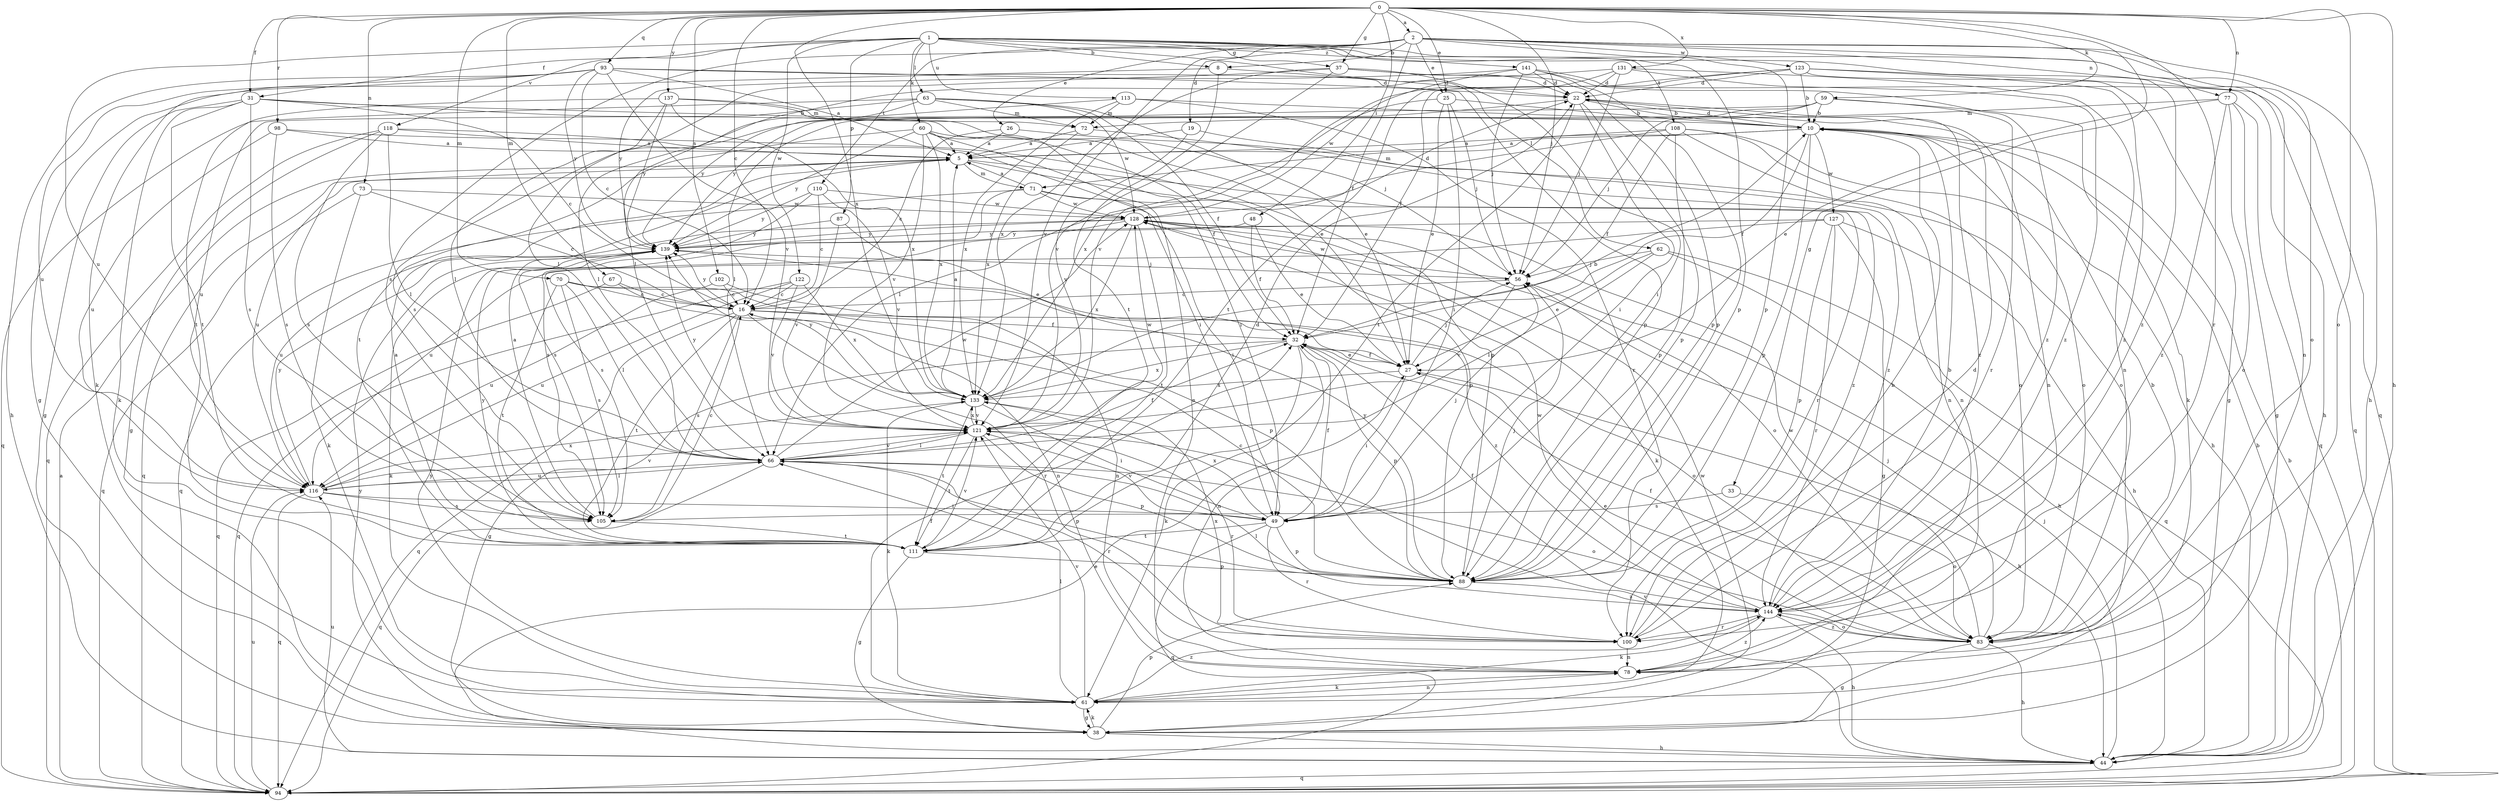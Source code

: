 strict digraph  {
0;
1;
2;
5;
8;
10;
16;
19;
22;
25;
26;
27;
31;
32;
33;
37;
38;
44;
48;
49;
56;
59;
60;
61;
62;
63;
66;
67;
70;
71;
72;
73;
77;
78;
83;
87;
88;
93;
94;
98;
100;
102;
105;
108;
110;
111;
113;
116;
118;
121;
122;
123;
127;
128;
131;
133;
137;
139;
141;
144;
0 -> 2  [label=a];
0 -> 16  [label=c];
0 -> 25  [label=e];
0 -> 31  [label=f];
0 -> 33  [label=g];
0 -> 37  [label=g];
0 -> 44  [label=h];
0 -> 48  [label=i];
0 -> 56  [label=j];
0 -> 59  [label=k];
0 -> 67  [label=m];
0 -> 70  [label=m];
0 -> 73  [label=n];
0 -> 77  [label=n];
0 -> 83  [label=o];
0 -> 93  [label=q];
0 -> 98  [label=r];
0 -> 100  [label=r];
0 -> 102  [label=s];
0 -> 131  [label=x];
0 -> 133  [label=x];
0 -> 137  [label=y];
1 -> 8  [label=b];
1 -> 31  [label=f];
1 -> 37  [label=g];
1 -> 60  [label=k];
1 -> 62  [label=l];
1 -> 63  [label=l];
1 -> 87  [label=p];
1 -> 88  [label=p];
1 -> 94  [label=q];
1 -> 108  [label=t];
1 -> 113  [label=u];
1 -> 116  [label=u];
1 -> 118  [label=v];
1 -> 122  [label=w];
1 -> 141  [label=z];
1 -> 144  [label=z];
2 -> 8  [label=b];
2 -> 19  [label=d];
2 -> 25  [label=e];
2 -> 26  [label=e];
2 -> 32  [label=f];
2 -> 44  [label=h];
2 -> 77  [label=n];
2 -> 78  [label=n];
2 -> 83  [label=o];
2 -> 88  [label=p];
2 -> 105  [label=s];
2 -> 110  [label=t];
2 -> 121  [label=v];
2 -> 123  [label=w];
5 -> 71  [label=m];
5 -> 94  [label=q];
5 -> 100  [label=r];
5 -> 116  [label=u];
5 -> 144  [label=z];
8 -> 22  [label=d];
8 -> 38  [label=g];
8 -> 111  [label=t];
10 -> 5  [label=a];
10 -> 22  [label=d];
10 -> 32  [label=f];
10 -> 71  [label=m];
10 -> 83  [label=o];
10 -> 88  [label=p];
10 -> 127  [label=w];
16 -> 32  [label=f];
16 -> 83  [label=o];
16 -> 94  [label=q];
16 -> 100  [label=r];
16 -> 105  [label=s];
16 -> 111  [label=t];
16 -> 139  [label=y];
19 -> 5  [label=a];
19 -> 78  [label=n];
19 -> 121  [label=v];
22 -> 10  [label=b];
22 -> 49  [label=i];
22 -> 78  [label=n];
22 -> 88  [label=p];
22 -> 111  [label=t];
22 -> 139  [label=y];
25 -> 10  [label=b];
25 -> 27  [label=e];
25 -> 49  [label=i];
25 -> 56  [label=j];
25 -> 133  [label=x];
26 -> 5  [label=a];
26 -> 16  [label=c];
26 -> 83  [label=o];
27 -> 32  [label=f];
27 -> 44  [label=h];
27 -> 49  [label=i];
27 -> 56  [label=j];
27 -> 133  [label=x];
31 -> 10  [label=b];
31 -> 16  [label=c];
31 -> 27  [label=e];
31 -> 38  [label=g];
31 -> 61  [label=k];
31 -> 105  [label=s];
31 -> 111  [label=t];
32 -> 27  [label=e];
32 -> 38  [label=g];
32 -> 61  [label=k];
32 -> 78  [label=n];
32 -> 88  [label=p];
32 -> 133  [label=x];
33 -> 83  [label=o];
33 -> 105  [label=s];
37 -> 22  [label=d];
37 -> 49  [label=i];
37 -> 66  [label=l];
37 -> 88  [label=p];
37 -> 121  [label=v];
37 -> 133  [label=x];
38 -> 44  [label=h];
38 -> 61  [label=k];
38 -> 88  [label=p];
38 -> 128  [label=w];
38 -> 139  [label=y];
44 -> 10  [label=b];
44 -> 27  [label=e];
44 -> 56  [label=j];
44 -> 94  [label=q];
44 -> 116  [label=u];
44 -> 121  [label=v];
48 -> 27  [label=e];
48 -> 32  [label=f];
48 -> 139  [label=y];
49 -> 32  [label=f];
49 -> 56  [label=j];
49 -> 88  [label=p];
49 -> 94  [label=q];
49 -> 100  [label=r];
49 -> 111  [label=t];
49 -> 121  [label=v];
49 -> 133  [label=x];
56 -> 16  [label=c];
56 -> 121  [label=v];
56 -> 128  [label=w];
59 -> 10  [label=b];
59 -> 56  [label=j];
59 -> 61  [label=k];
59 -> 66  [label=l];
59 -> 100  [label=r];
59 -> 105  [label=s];
60 -> 5  [label=a];
60 -> 32  [label=f];
60 -> 49  [label=i];
60 -> 78  [label=n];
60 -> 111  [label=t];
60 -> 121  [label=v];
60 -> 133  [label=x];
60 -> 139  [label=y];
61 -> 32  [label=f];
61 -> 38  [label=g];
61 -> 66  [label=l];
61 -> 78  [label=n];
61 -> 121  [label=v];
61 -> 139  [label=y];
61 -> 144  [label=z];
62 -> 27  [label=e];
62 -> 44  [label=h];
62 -> 56  [label=j];
62 -> 66  [label=l];
62 -> 94  [label=q];
63 -> 27  [label=e];
63 -> 32  [label=f];
63 -> 66  [label=l];
63 -> 72  [label=m];
63 -> 94  [label=q];
63 -> 116  [label=u];
63 -> 128  [label=w];
66 -> 32  [label=f];
66 -> 83  [label=o];
66 -> 88  [label=p];
66 -> 94  [label=q];
66 -> 100  [label=r];
66 -> 116  [label=u];
66 -> 121  [label=v];
66 -> 128  [label=w];
67 -> 16  [label=c];
67 -> 78  [label=n];
67 -> 94  [label=q];
70 -> 16  [label=c];
70 -> 66  [label=l];
70 -> 88  [label=p];
70 -> 105  [label=s];
70 -> 111  [label=t];
70 -> 144  [label=z];
71 -> 5  [label=a];
71 -> 49  [label=i];
71 -> 88  [label=p];
71 -> 94  [label=q];
71 -> 105  [label=s];
71 -> 128  [label=w];
72 -> 5  [label=a];
72 -> 133  [label=x];
72 -> 144  [label=z];
73 -> 16  [label=c];
73 -> 61  [label=k];
73 -> 94  [label=q];
73 -> 128  [label=w];
77 -> 27  [label=e];
77 -> 38  [label=g];
77 -> 72  [label=m];
77 -> 83  [label=o];
77 -> 94  [label=q];
77 -> 144  [label=z];
78 -> 61  [label=k];
78 -> 144  [label=z];
83 -> 10  [label=b];
83 -> 27  [label=e];
83 -> 32  [label=f];
83 -> 38  [label=g];
83 -> 44  [label=h];
83 -> 56  [label=j];
83 -> 128  [label=w];
83 -> 144  [label=z];
87 -> 27  [label=e];
87 -> 121  [label=v];
87 -> 139  [label=y];
88 -> 16  [label=c];
88 -> 56  [label=j];
88 -> 139  [label=y];
88 -> 144  [label=z];
93 -> 5  [label=a];
93 -> 16  [label=c];
93 -> 22  [label=d];
93 -> 44  [label=h];
93 -> 61  [label=k];
93 -> 88  [label=p];
93 -> 116  [label=u];
93 -> 121  [label=v];
93 -> 139  [label=y];
94 -> 5  [label=a];
94 -> 10  [label=b];
94 -> 116  [label=u];
98 -> 5  [label=a];
98 -> 88  [label=p];
98 -> 105  [label=s];
98 -> 116  [label=u];
100 -> 10  [label=b];
100 -> 22  [label=d];
100 -> 78  [label=n];
100 -> 133  [label=x];
102 -> 16  [label=c];
102 -> 78  [label=n];
102 -> 116  [label=u];
105 -> 5  [label=a];
105 -> 16  [label=c];
105 -> 111  [label=t];
108 -> 5  [label=a];
108 -> 32  [label=f];
108 -> 44  [label=h];
108 -> 66  [label=l];
108 -> 78  [label=n];
108 -> 83  [label=o];
108 -> 88  [label=p];
110 -> 16  [label=c];
110 -> 105  [label=s];
110 -> 121  [label=v];
110 -> 128  [label=w];
110 -> 139  [label=y];
111 -> 5  [label=a];
111 -> 22  [label=d];
111 -> 38  [label=g];
111 -> 88  [label=p];
111 -> 121  [label=v];
111 -> 139  [label=y];
113 -> 72  [label=m];
113 -> 100  [label=r];
113 -> 133  [label=x];
113 -> 139  [label=y];
113 -> 144  [label=z];
116 -> 49  [label=i];
116 -> 66  [label=l];
116 -> 94  [label=q];
116 -> 105  [label=s];
116 -> 121  [label=v];
116 -> 133  [label=x];
116 -> 139  [label=y];
118 -> 5  [label=a];
118 -> 38  [label=g];
118 -> 49  [label=i];
118 -> 66  [label=l];
118 -> 94  [label=q];
118 -> 105  [label=s];
121 -> 66  [label=l];
121 -> 88  [label=p];
121 -> 100  [label=r];
121 -> 111  [label=t];
121 -> 128  [label=w];
121 -> 133  [label=x];
121 -> 139  [label=y];
122 -> 16  [label=c];
122 -> 94  [label=q];
122 -> 116  [label=u];
122 -> 121  [label=v];
122 -> 133  [label=x];
123 -> 10  [label=b];
123 -> 22  [label=d];
123 -> 32  [label=f];
123 -> 38  [label=g];
123 -> 94  [label=q];
123 -> 111  [label=t];
123 -> 144  [label=z];
127 -> 38  [label=g];
127 -> 44  [label=h];
127 -> 88  [label=p];
127 -> 100  [label=r];
127 -> 116  [label=u];
127 -> 139  [label=y];
128 -> 22  [label=d];
128 -> 61  [label=k];
128 -> 83  [label=o];
128 -> 105  [label=s];
128 -> 111  [label=t];
128 -> 116  [label=u];
128 -> 133  [label=x];
128 -> 139  [label=y];
131 -> 22  [label=d];
131 -> 56  [label=j];
131 -> 66  [label=l];
131 -> 78  [label=n];
131 -> 121  [label=v];
131 -> 144  [label=z];
133 -> 5  [label=a];
133 -> 10  [label=b];
133 -> 49  [label=i];
133 -> 61  [label=k];
133 -> 111  [label=t];
133 -> 121  [label=v];
133 -> 139  [label=y];
137 -> 56  [label=j];
137 -> 66  [label=l];
137 -> 72  [label=m];
137 -> 111  [label=t];
137 -> 133  [label=x];
137 -> 139  [label=y];
139 -> 56  [label=j];
139 -> 61  [label=k];
141 -> 22  [label=d];
141 -> 44  [label=h];
141 -> 56  [label=j];
141 -> 88  [label=p];
141 -> 128  [label=w];
141 -> 139  [label=y];
141 -> 144  [label=z];
144 -> 10  [label=b];
144 -> 32  [label=f];
144 -> 44  [label=h];
144 -> 61  [label=k];
144 -> 66  [label=l];
144 -> 83  [label=o];
144 -> 100  [label=r];
144 -> 128  [label=w];
}
